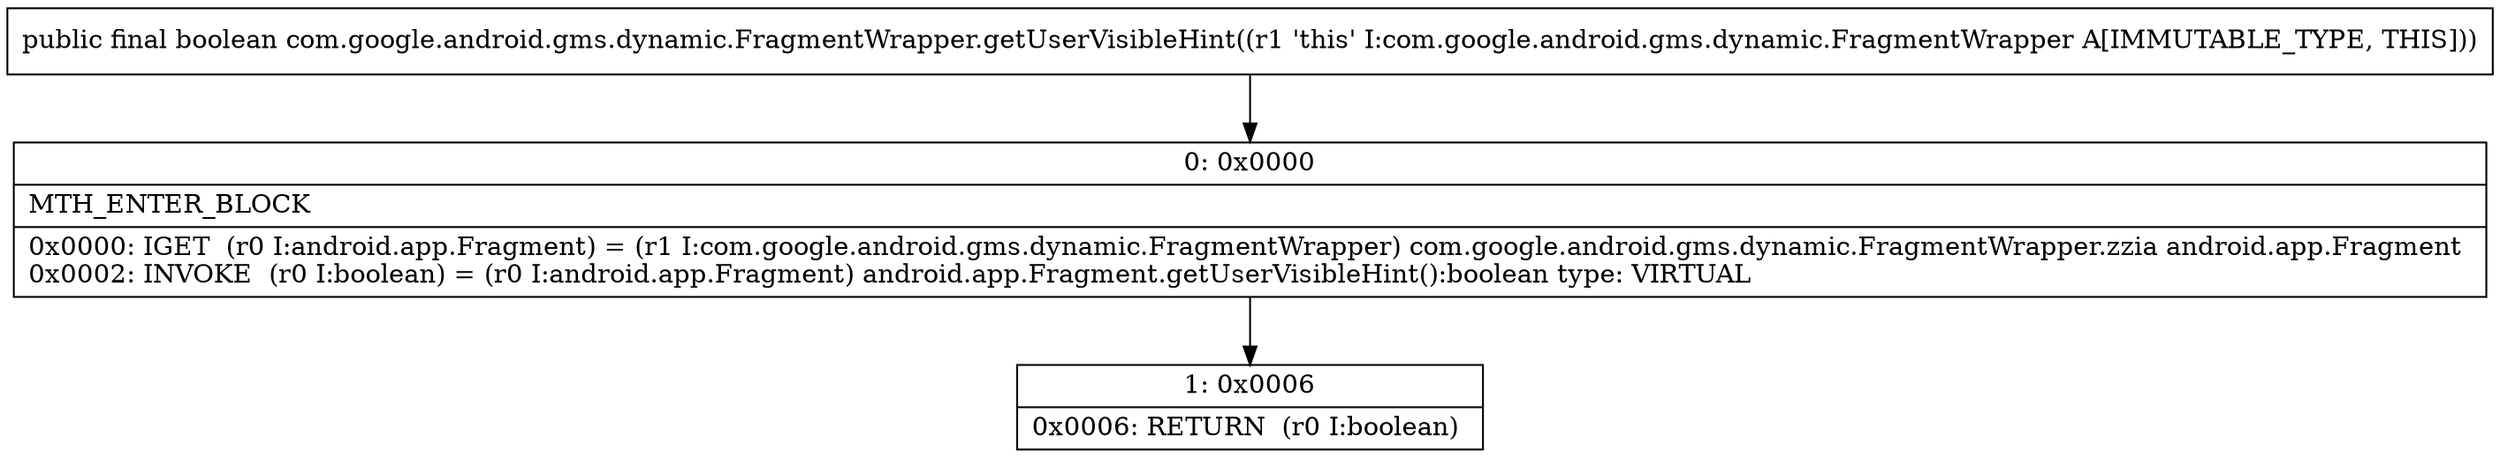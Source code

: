 digraph "CFG forcom.google.android.gms.dynamic.FragmentWrapper.getUserVisibleHint()Z" {
Node_0 [shape=record,label="{0\:\ 0x0000|MTH_ENTER_BLOCK\l|0x0000: IGET  (r0 I:android.app.Fragment) = (r1 I:com.google.android.gms.dynamic.FragmentWrapper) com.google.android.gms.dynamic.FragmentWrapper.zzia android.app.Fragment \l0x0002: INVOKE  (r0 I:boolean) = (r0 I:android.app.Fragment) android.app.Fragment.getUserVisibleHint():boolean type: VIRTUAL \l}"];
Node_1 [shape=record,label="{1\:\ 0x0006|0x0006: RETURN  (r0 I:boolean) \l}"];
MethodNode[shape=record,label="{public final boolean com.google.android.gms.dynamic.FragmentWrapper.getUserVisibleHint((r1 'this' I:com.google.android.gms.dynamic.FragmentWrapper A[IMMUTABLE_TYPE, THIS])) }"];
MethodNode -> Node_0;
Node_0 -> Node_1;
}

